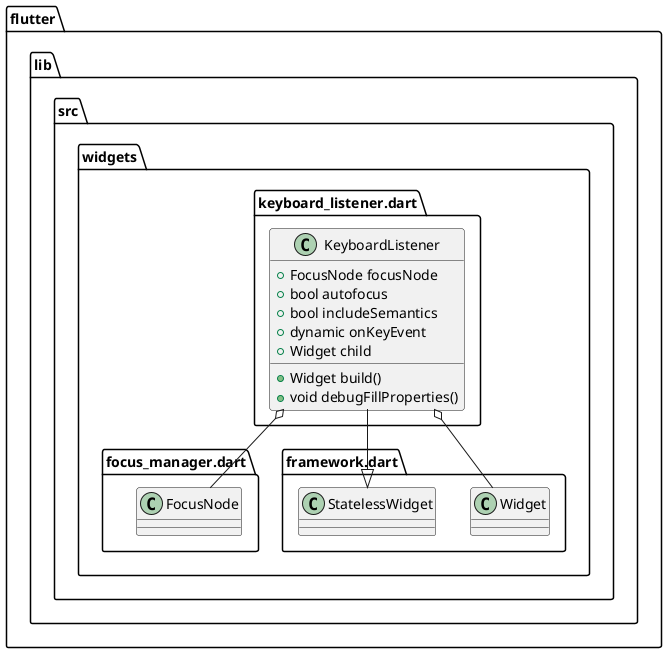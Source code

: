 @startuml
set namespaceSeparator ::

class "flutter::lib::src::widgets::keyboard_listener.dart::KeyboardListener" {
  +FocusNode focusNode
  +bool autofocus
  +bool includeSemantics
  +dynamic onKeyEvent
  +Widget child
  +Widget build()
  +void debugFillProperties()
}

"flutter::lib::src::widgets::keyboard_listener.dart::KeyboardListener" o-- "flutter::lib::src::widgets::focus_manager.dart::FocusNode"
"flutter::lib::src::widgets::keyboard_listener.dart::KeyboardListener" o-- "flutter::lib::src::widgets::framework.dart::Widget"
"flutter::lib::src::widgets::framework.dart::StatelessWidget" <|-- "flutter::lib::src::widgets::keyboard_listener.dart::KeyboardListener"


@enduml